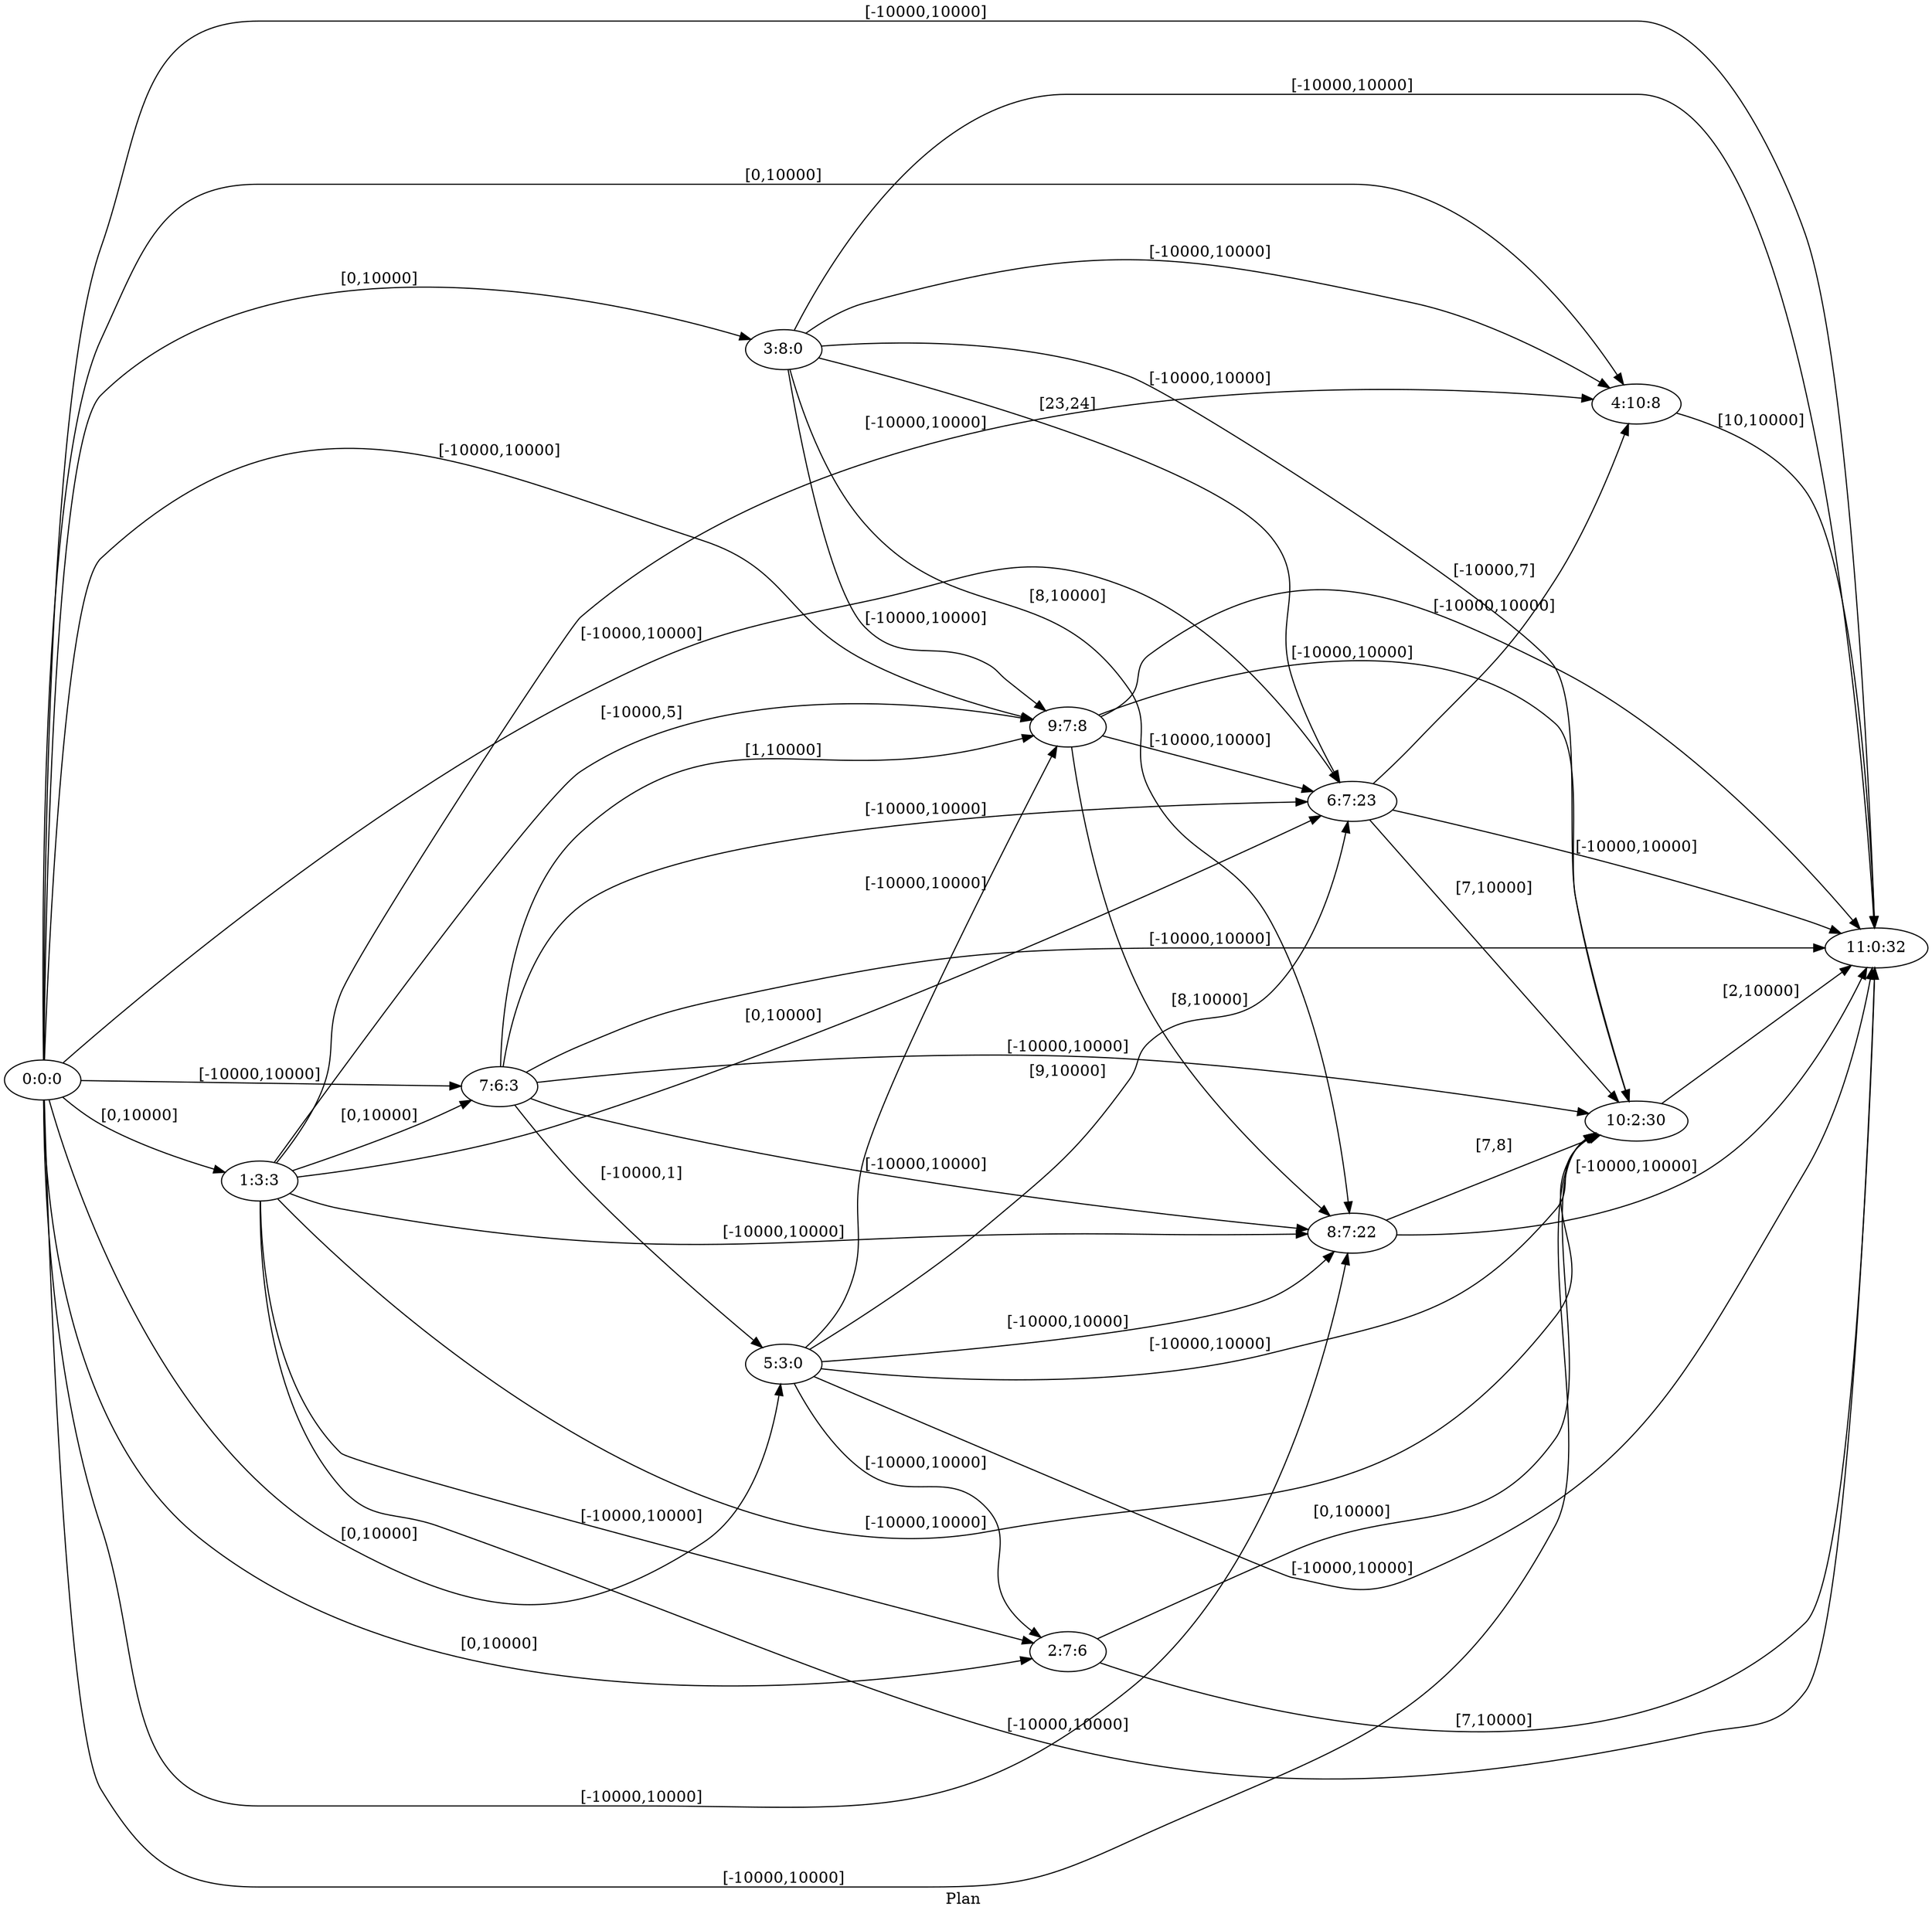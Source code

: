 digraph G {
 rankdir = LR;
 nodesep = .45; 
 size = 30;
label="Plan ";
 fldt = 0.669654;
"0:0:0"->"1:3:3"[ label = "[0,10000]"];
"0:0:0"->"2:7:6"[ label = "[0,10000]"];
"0:0:0"->"3:8:0"[ label = "[0,10000]"];
"0:0:0"->"4:10:8"[ label = "[0,10000]"];
"0:0:0"->"5:3:0"[ label = "[0,10000]"];
"0:0:0"->"6:7:23"[ label = "[-10000,10000]"];
"0:0:0"->"7:6:3"[ label = "[-10000,10000]"];
"0:0:0"->"8:7:22"[ label = "[-10000,10000]"];
"0:0:0"->"9:7:8"[ label = "[-10000,10000]"];
"0:0:0"->"10:2:30"[ label = "[-10000,10000]"];
"0:0:0"->"11:0:32"[ label = "[-10000,10000]"];
"1:3:3"->"2:7:6"[ label = "[-10000,10000]"];
"1:3:3"->"4:10:8"[ label = "[-10000,10000]"];
"1:3:3"->"6:7:23"[ label = "[0,10000]"];
"1:3:3"->"7:6:3"[ label = "[0,10000]"];
"1:3:3"->"8:7:22"[ label = "[-10000,10000]"];
"1:3:3"->"9:7:8"[ label = "[-10000,5]"];
"1:3:3"->"10:2:30"[ label = "[-10000,10000]"];
"1:3:3"->"11:0:32"[ label = "[-10000,10000]"];
"2:7:6"->"10:2:30"[ label = "[0,10000]"];
"2:7:6"->"11:0:32"[ label = "[7,10000]"];
"3:8:0"->"4:10:8"[ label = "[-10000,10000]"];
"3:8:0"->"6:7:23"[ label = "[23,24]"];
"3:8:0"->"8:7:22"[ label = "[8,10000]"];
"3:8:0"->"9:7:8"[ label = "[-10000,10000]"];
"3:8:0"->"10:2:30"[ label = "[-10000,10000]"];
"3:8:0"->"11:0:32"[ label = "[-10000,10000]"];
"4:10:8"->"11:0:32"[ label = "[10,10000]"];
"5:3:0"->"2:7:6"[ label = "[-10000,10000]"];
"5:3:0"->"6:7:23"[ label = "[9,10000]"];
"5:3:0"->"8:7:22"[ label = "[-10000,10000]"];
"5:3:0"->"9:7:8"[ label = "[-10000,10000]"];
"5:3:0"->"10:2:30"[ label = "[-10000,10000]"];
"5:3:0"->"11:0:32"[ label = "[-10000,10000]"];
"6:7:23"->"4:10:8"[ label = "[-10000,7]"];
"6:7:23"->"10:2:30"[ label = "[7,10000]"];
"6:7:23"->"11:0:32"[ label = "[-10000,10000]"];
"7:6:3"->"5:3:0"[ label = "[-10000,1]"];
"7:6:3"->"6:7:23"[ label = "[-10000,10000]"];
"7:6:3"->"8:7:22"[ label = "[-10000,10000]"];
"7:6:3"->"9:7:8"[ label = "[1,10000]"];
"7:6:3"->"10:2:30"[ label = "[-10000,10000]"];
"7:6:3"->"11:0:32"[ label = "[-10000,10000]"];
"8:7:22"->"10:2:30"[ label = "[7,8]"];
"8:7:22"->"11:0:32"[ label = "[-10000,10000]"];
"9:7:8"->"6:7:23"[ label = "[-10000,10000]"];
"9:7:8"->"8:7:22"[ label = "[8,10000]"];
"9:7:8"->"10:2:30"[ label = "[-10000,10000]"];
"9:7:8"->"11:0:32"[ label = "[-10000,10000]"];
"10:2:30"->"11:0:32"[ label = "[2,10000]"];
}
